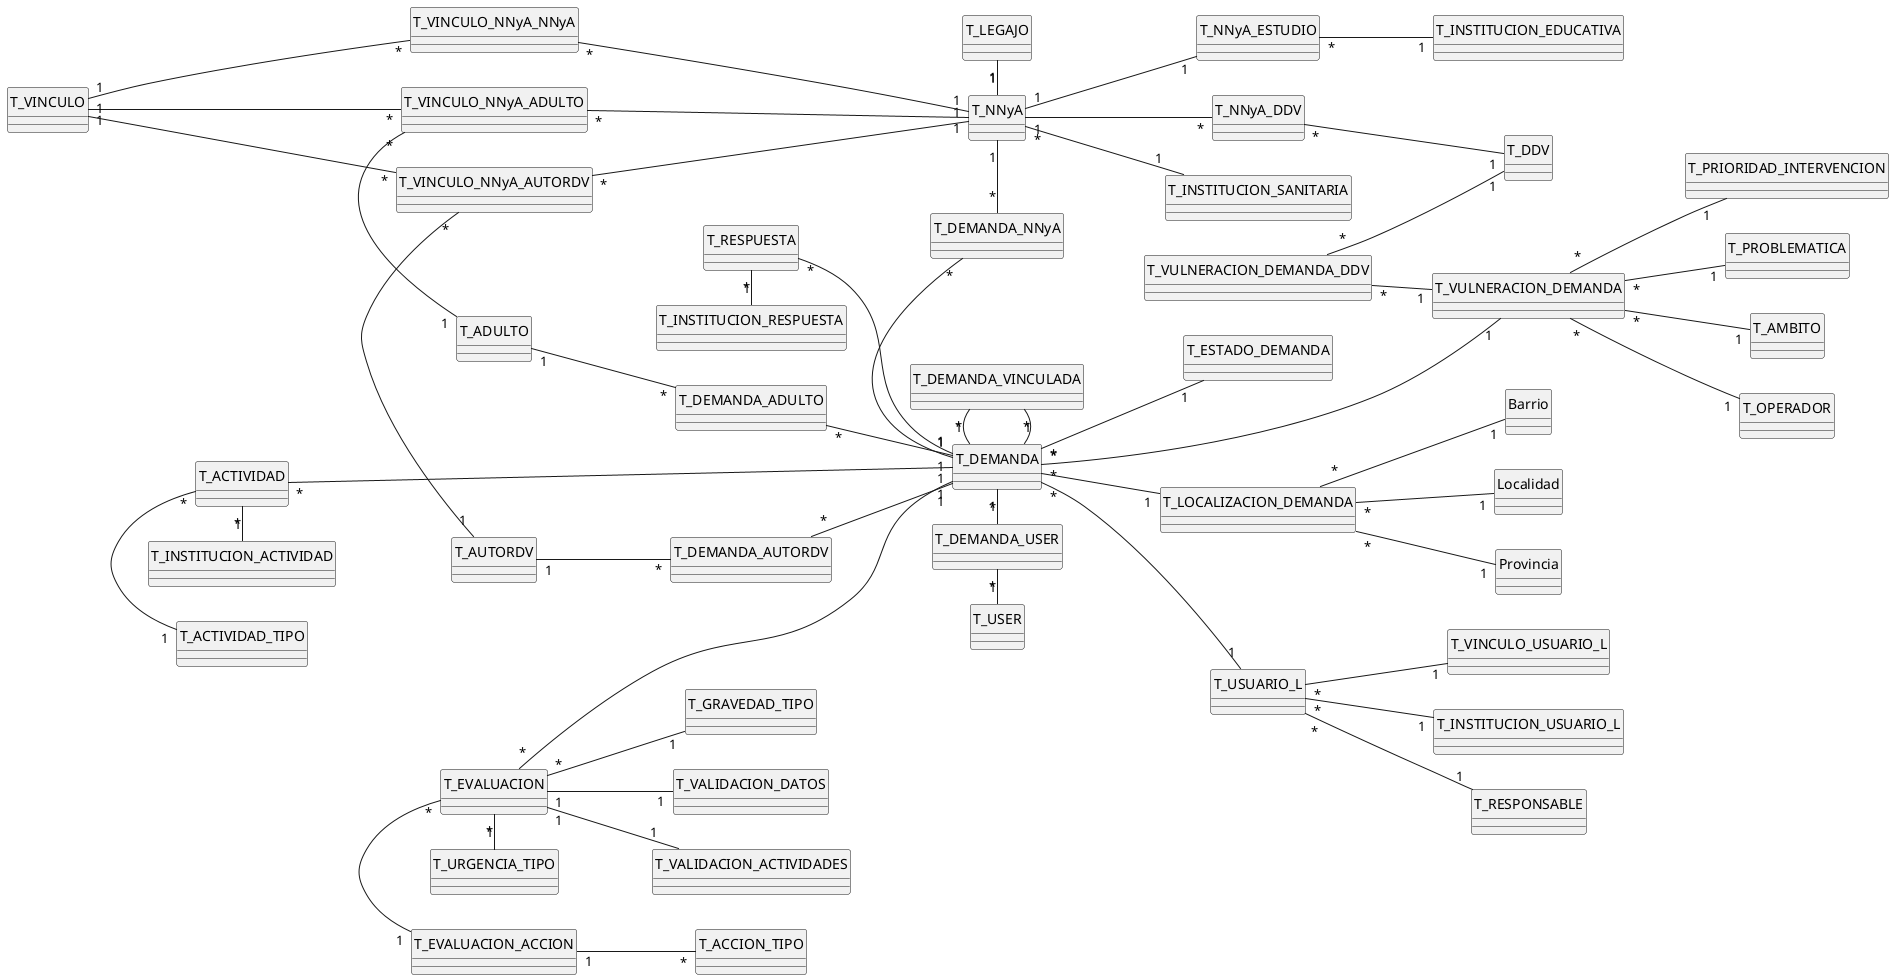 "@startuml just_entities_relationship"

' !define ENTITY
!define PRIMARY_KEY(x) <b><color:blue>x</color></b>
!define FOREIGN_KEY(x) <color:green>x</color>

hide circle
left to right direction

' ---> T_DEMANDA parent relationship
T_DEMANDA_USER "*" - "1" T_USER
T_DEMANDA "1" - "*" T_DEMANDA_USER
T_DEMANDA "*" -- "1" T_ESTADO_DEMANDA

T_DEMANDA "*" -- "1" T_LOCALIZACION_DEMANDA
T_LOCALIZACION_DEMANDA "*" -- "1" Barrio
T_LOCALIZACION_DEMANDA "*" -- "1" Localidad
T_LOCALIZACION_DEMANDA "*" -- "1" Provincia

T_DEMANDA_NNyA "*" - "1" T_DEMANDA
T_NNyA "1" - "*" T_DEMANDA_NNyA
T_NNyA "1" -- "*" T_NNyA_DDV
T_NNyA_DDV "*" -- "1" T_DDV
T_NNyA "1" -- "1" T_NNyA_ESTUDIO
T_NNyA_ESTUDIO "*" -- "1" T_INSTITUCION_EDUCATIVA
T_NNyA "*" -- "1" T_INSTITUCION_SANITARIA
T_VINCULO_NNyA_ADULTO "*" --- "1" T_NNyA
T_VINCULO_NNyA_AUTORDV "*" --- "1" T_NNyA
T_VINCULO_NNyA_NNyA "*" --- "1" T_NNyA
T_VINCULO "1" --- "*" T_VINCULO_NNyA_NNyA

T_DEMANDA_ADULTO "*" -- "1" T_DEMANDA
T_ADULTO "1" -- "*" T_DEMANDA_ADULTO
T_VINCULO_NNyA_ADULTO "*" - "1" T_ADULTO
T_VINCULO "1" --- "*" T_VINCULO_NNyA_ADULTO

T_DEMANDA_AUTORDV "*" -- "1" T_DEMANDA
T_AUTORDV "1" -- "*" T_DEMANDA_AUTORDV
T_VINCULO_NNyA_AUTORDV "*" - "1" T_AUTORDV
T_VINCULO "1" --- "*" T_VINCULO_NNyA_AUTORDV

T_DEMANDA "*" -- "1" T_USUARIO_L
T_USUARIO_L "*" -- "1" T_VINCULO_USUARIO_L
T_USUARIO_L "*" -- "1" T_INSTITUCION_USUARIO_L
T_USUARIO_L "*" -- "1" T_RESPONSABLE

T_DEMANDA "*" --- "1" T_VULNERACION_DEMANDA
T_VULNERACION_DEMANDA_DDV "*" -- "1" T_VULNERACION_DEMANDA
T_VULNERACION_DEMANDA_DDV "*" -- "1" T_DDV
T_VULNERACION_DEMANDA "*" -- "1" T_PRIORIDAD_INTERVENCION
T_VULNERACION_DEMANDA "*" -- "1" T_PROBLEMATICA
T_VULNERACION_DEMANDA "*" -- "1" T_AMBITO
T_VULNERACION_DEMANDA "*" -- "1" T_OPERADOR
' T_DEMANDA parent relationship  <---

' ---> T_DEMANDA Child Relationship (Actividad + Evaluacion + Respuesta)
T_ACTIVIDAD "*" ---- "1" T_DEMANDA
T_ACTIVIDAD "*" - "1" T_ACTIVIDAD_TIPO
T_ACTIVIDAD "*" - "1" T_INSTITUCION_ACTIVIDAD

T_RESPUESTA "*" -- "1" T_DEMANDA
T_RESPUESTA "*" - "1" T_INSTITUCION_RESPUESTA

T_DEMANDA_VINCULADA "*" - "1" T_DEMANDA
T_DEMANDA_VINCULADA "*" - "1" T_DEMANDA
' DemandasVinculadas = Conexiones de la demanda = caso1=fkDemanda, caso2=fkDemanda

T_EVALUACION "*" --- "1" T_DEMANDA
T_EVALUACION "1" -- "1" T_VALIDACION_DATOS
T_EVALUACION "1" -- "1" T_VALIDACION_ACTIVIDADES
T_EVALUACION "*" -- "1" T_GRAVEDAD_TIPO
T_EVALUACION "*" - "1" T_URGENCIA_TIPO

T_EVALUACION "*" - "1" T_EVALUACION_ACCION
T_EVALUACION_ACCION "1" --"*" T_ACCION_TIPO

' caratula = identificar legajo o expediente
' NNyA Relationship
T_LEGAJO "1" - "1" T_NNyA
' la caratula identifica el NNyA al que se le genera la demanda
' el legajo deberia estar relacionado con la caratula


@enduml
